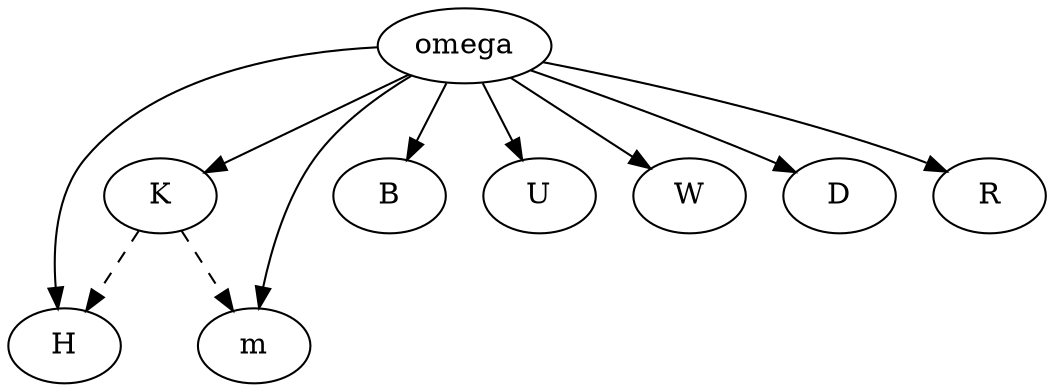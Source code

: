 digraph {

    # To refactor nodes, place the cursor left to a node name
    omega -> H;
    omega -> m;
    omega -> K;
    omega -> B;
    omega -> U;
    omega -> W;
    omega -> D;
    omega -> R;
    K -> H [style="dashed"];
    K -> m [style="dashed"];


}